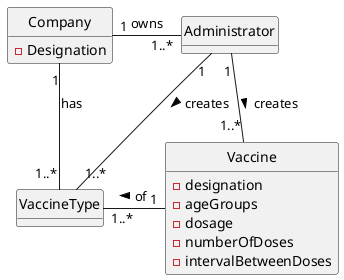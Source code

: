 @startuml
hide methods
hide circle

class Company{
- Designation
}
class Administrator{
}
class Vaccine{
- designation
- ageGroups
- dosage
- numberOfDoses
- intervalBetweenDoses
}
class VaccineType{
}

Administrator"1" -down- "1..*"Vaccine : > creates
Administrator"1" -down- "1..*"VaccineType : > creates
Vaccine"1" -left- "1..*"VaccineType : > of
Administrator"1..*" -left- "1"Company :  owns
Company "1" -down- "1..*"VaccineType : has
@enduml